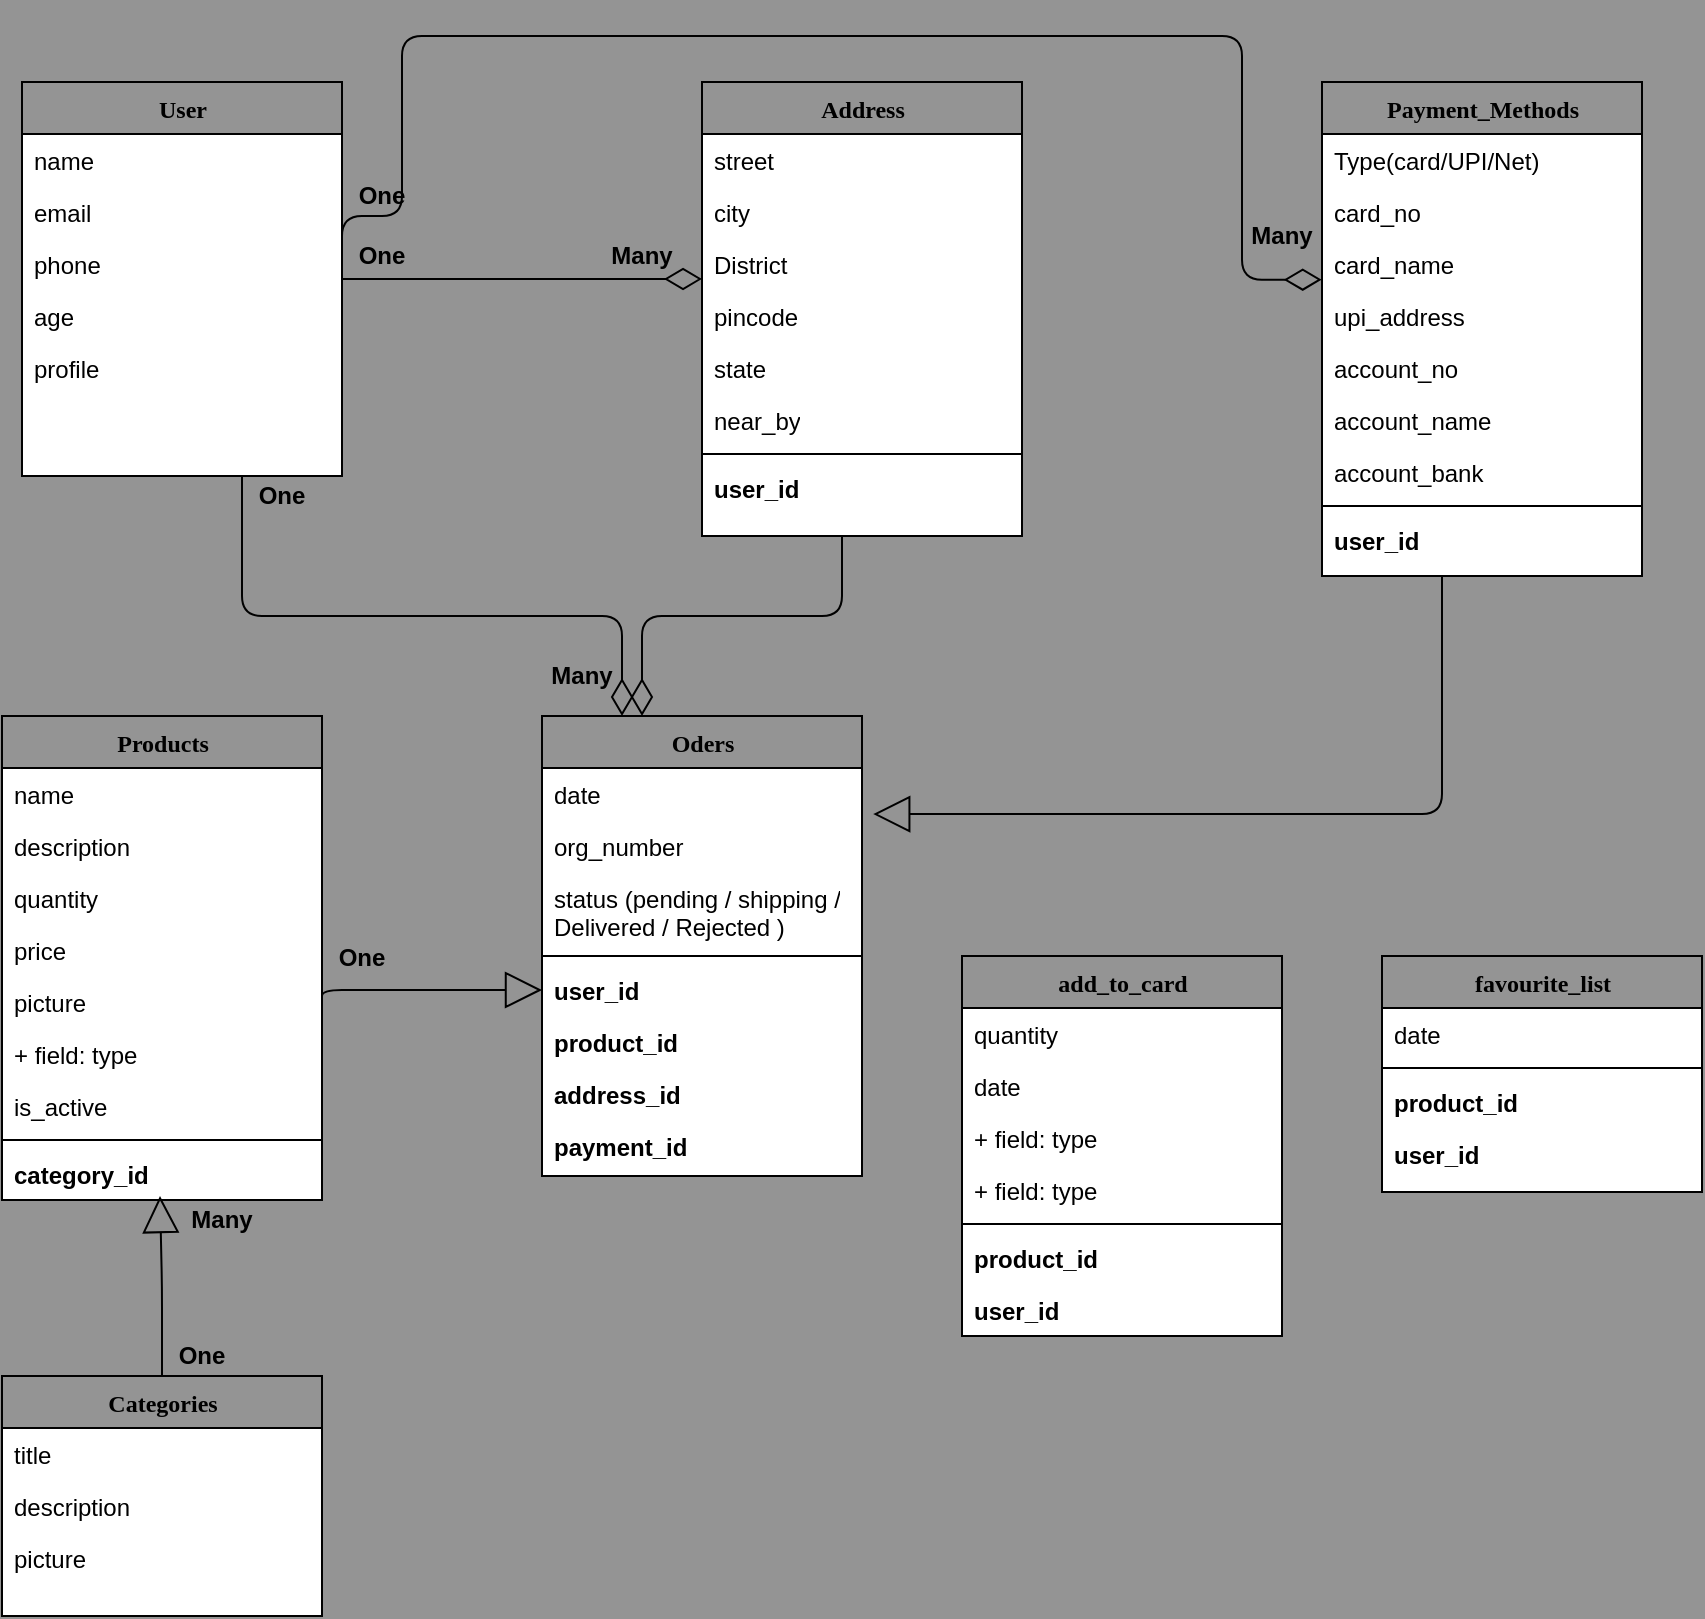 <mxfile version="13.1.3">
    <diagram name="Page-1" id="9f46799a-70d6-7492-0946-bef42562c5a5">
        <mxGraphModel dx="564" dy="535" grid="1" gridSize="10" guides="1" tooltips="1" connect="1" arrows="1" fold="1" page="1" pageScale="1" pageWidth="1100" pageHeight="850" background="#949494" math="0" shadow="0">
            <root>
                <mxCell id="0"/>
                <mxCell id="1" parent="0"/>
                <mxCell id="78961159f06e98e8-124" style="edgeStyle=orthogonalEdgeStyle;html=1;labelBackgroundColor=none;startFill=0;startSize=8;endArrow=diamondThin;endFill=0;endSize=16;fontFamily=Verdana;fontSize=12;fontColor=#000000;" parent="1" source="78961159f06e98e8-17" edge="1">
                    <mxGeometry relative="1" as="geometry">
                        <Array as="points">
                            <mxPoint x="200" y="350"/>
                            <mxPoint x="390" y="350"/>
                        </Array>
                        <mxPoint x="390" y="400" as="targetPoint"/>
                    </mxGeometry>
                </mxCell>
                <mxCell id="78961159f06e98e8-17" value="User" style="swimlane;html=1;fontStyle=1;align=center;verticalAlign=top;childLayout=stackLayout;horizontal=1;startSize=26;horizontalStack=0;resizeParent=1;resizeLast=0;collapsible=1;marginBottom=0;swimlaneFillColor=#ffffff;rounded=0;shadow=0;comic=0;labelBackgroundColor=none;strokeWidth=1;fillColor=none;fontFamily=Verdana;fontSize=12;fontColor=#000000;" parent="1" vertex="1">
                    <mxGeometry x="90" y="83" width="160" height="197" as="geometry"/>
                </mxCell>
                <mxCell id="78961159f06e98e8-21" value="name" style="text;html=1;strokeColor=none;fillColor=none;align=left;verticalAlign=top;spacingLeft=4;spacingRight=4;whiteSpace=wrap;overflow=hidden;rotatable=0;points=[[0,0.5],[1,0.5]];portConstraint=eastwest;fontColor=#000000;" parent="78961159f06e98e8-17" vertex="1">
                    <mxGeometry y="26" width="160" height="26" as="geometry"/>
                </mxCell>
                <mxCell id="78961159f06e98e8-23" value="email" style="text;html=1;strokeColor=none;fillColor=none;align=left;verticalAlign=top;spacingLeft=4;spacingRight=4;whiteSpace=wrap;overflow=hidden;rotatable=0;points=[[0,0.5],[1,0.5]];portConstraint=eastwest;fontColor=#000000;" parent="78961159f06e98e8-17" vertex="1">
                    <mxGeometry y="52" width="160" height="26" as="geometry"/>
                </mxCell>
                <mxCell id="78961159f06e98e8-25" value="phone" style="text;html=1;strokeColor=none;fillColor=none;align=left;verticalAlign=top;spacingLeft=4;spacingRight=4;whiteSpace=wrap;overflow=hidden;rotatable=0;points=[[0,0.5],[1,0.5]];portConstraint=eastwest;fontColor=#000000;" parent="78961159f06e98e8-17" vertex="1">
                    <mxGeometry y="78" width="160" height="26" as="geometry"/>
                </mxCell>
                <mxCell id="78961159f06e98e8-26" value="age" style="text;html=1;strokeColor=none;fillColor=none;align=left;verticalAlign=top;spacingLeft=4;spacingRight=4;whiteSpace=wrap;overflow=hidden;rotatable=0;points=[[0,0.5],[1,0.5]];portConstraint=eastwest;fontColor=#000000;" parent="78961159f06e98e8-17" vertex="1">
                    <mxGeometry y="104" width="160" height="26" as="geometry"/>
                </mxCell>
                <mxCell id="78961159f06e98e8-24" value="profile" style="text;html=1;strokeColor=none;fillColor=none;align=left;verticalAlign=top;spacingLeft=4;spacingRight=4;whiteSpace=wrap;overflow=hidden;rotatable=0;points=[[0,0.5],[1,0.5]];portConstraint=eastwest;fontColor=#000000;" parent="78961159f06e98e8-17" vertex="1">
                    <mxGeometry y="130" width="160" height="26" as="geometry"/>
                </mxCell>
                <mxCell id="78961159f06e98e8-30" value="Address" style="swimlane;html=1;fontStyle=1;align=center;verticalAlign=top;childLayout=stackLayout;horizontal=1;startSize=26;horizontalStack=0;resizeParent=1;resizeLast=0;collapsible=1;marginBottom=0;swimlaneFillColor=#ffffff;rounded=0;shadow=0;comic=0;labelBackgroundColor=none;strokeWidth=1;fillColor=none;fontFamily=Verdana;fontSize=12;fontColor=#000000;" parent="1" vertex="1">
                    <mxGeometry x="430" y="83" width="160" height="227" as="geometry"/>
                </mxCell>
                <mxCell id="78961159f06e98e8-31" value="street" style="text;html=1;strokeColor=none;fillColor=none;align=left;verticalAlign=top;spacingLeft=4;spacingRight=4;whiteSpace=wrap;overflow=hidden;rotatable=0;points=[[0,0.5],[1,0.5]];portConstraint=eastwest;fontColor=#000000;" parent="78961159f06e98e8-30" vertex="1">
                    <mxGeometry y="26" width="160" height="26" as="geometry"/>
                </mxCell>
                <mxCell id="78961159f06e98e8-32" value="city" style="text;html=1;strokeColor=none;fillColor=none;align=left;verticalAlign=top;spacingLeft=4;spacingRight=4;whiteSpace=wrap;overflow=hidden;rotatable=0;points=[[0,0.5],[1,0.5]];portConstraint=eastwest;fontColor=#000000;" parent="78961159f06e98e8-30" vertex="1">
                    <mxGeometry y="52" width="160" height="26" as="geometry"/>
                </mxCell>
                <mxCell id="78961159f06e98e8-33" value="District" style="text;html=1;strokeColor=none;fillColor=none;align=left;verticalAlign=top;spacingLeft=4;spacingRight=4;whiteSpace=wrap;overflow=hidden;rotatable=0;points=[[0,0.5],[1,0.5]];portConstraint=eastwest;fontColor=#000000;" parent="78961159f06e98e8-30" vertex="1">
                    <mxGeometry y="78" width="160" height="26" as="geometry"/>
                </mxCell>
                <mxCell id="78961159f06e98e8-34" value="pincode" style="text;html=1;strokeColor=none;fillColor=none;align=left;verticalAlign=top;spacingLeft=4;spacingRight=4;whiteSpace=wrap;overflow=hidden;rotatable=0;points=[[0,0.5],[1,0.5]];portConstraint=eastwest;fontColor=#000000;" parent="78961159f06e98e8-30" vertex="1">
                    <mxGeometry y="104" width="160" height="26" as="geometry"/>
                </mxCell>
                <mxCell id="78961159f06e98e8-36" value="state" style="text;html=1;strokeColor=none;fillColor=none;align=left;verticalAlign=top;spacingLeft=4;spacingRight=4;whiteSpace=wrap;overflow=hidden;rotatable=0;points=[[0,0.5],[1,0.5]];portConstraint=eastwest;fontColor=#000000;" parent="78961159f06e98e8-30" vertex="1">
                    <mxGeometry y="130" width="160" height="26" as="geometry"/>
                </mxCell>
                <mxCell id="78961159f06e98e8-37" value="near_by" style="text;html=1;strokeColor=none;fillColor=none;align=left;verticalAlign=top;spacingLeft=4;spacingRight=4;whiteSpace=wrap;overflow=hidden;rotatable=0;points=[[0,0.5],[1,0.5]];portConstraint=eastwest;fontColor=#000000;" parent="78961159f06e98e8-30" vertex="1">
                    <mxGeometry y="156" width="160" height="26" as="geometry"/>
                </mxCell>
                <mxCell id="78961159f06e98e8-38" value="" style="line;html=1;strokeWidth=1;fillColor=none;align=left;verticalAlign=middle;spacingTop=-1;spacingLeft=3;spacingRight=3;rotatable=0;labelPosition=right;points=[];portConstraint=eastwest;fontColor=#000000;" parent="78961159f06e98e8-30" vertex="1">
                    <mxGeometry y="182" width="160" height="8" as="geometry"/>
                </mxCell>
                <mxCell id="78961159f06e98e8-39" value="&lt;b&gt;user_id&lt;/b&gt;" style="text;html=1;strokeColor=none;fillColor=none;align=left;verticalAlign=top;spacingLeft=4;spacingRight=4;whiteSpace=wrap;overflow=hidden;rotatable=0;points=[[0,0.5],[1,0.5]];portConstraint=eastwest;fontColor=#000000;" parent="78961159f06e98e8-30" vertex="1">
                    <mxGeometry y="190" width="160" height="26" as="geometry"/>
                </mxCell>
                <mxCell id="78961159f06e98e8-43" value="Payment_Methods" style="swimlane;html=1;fontStyle=1;align=center;verticalAlign=top;childLayout=stackLayout;horizontal=1;startSize=26;horizontalStack=0;resizeParent=1;resizeLast=0;collapsible=1;marginBottom=0;swimlaneFillColor=#ffffff;rounded=0;shadow=0;comic=0;labelBackgroundColor=none;strokeWidth=1;fillColor=none;fontFamily=Verdana;fontSize=12;fontColor=#000000;" parent="1" vertex="1">
                    <mxGeometry x="740" y="83" width="160" height="247" as="geometry"/>
                </mxCell>
                <mxCell id="78961159f06e98e8-44" value="Type(card/UPI/Net)" style="text;html=1;strokeColor=none;fillColor=none;align=left;verticalAlign=top;spacingLeft=4;spacingRight=4;whiteSpace=wrap;overflow=hidden;rotatable=0;points=[[0,0.5],[1,0.5]];portConstraint=eastwest;fontColor=#000000;" parent="78961159f06e98e8-43" vertex="1">
                    <mxGeometry y="26" width="160" height="26" as="geometry"/>
                </mxCell>
                <mxCell id="78961159f06e98e8-49" value="card_no" style="text;html=1;strokeColor=none;fillColor=none;align=left;verticalAlign=top;spacingLeft=4;spacingRight=4;whiteSpace=wrap;overflow=hidden;rotatable=0;points=[[0,0.5],[1,0.5]];portConstraint=eastwest;fontColor=#000000;" parent="78961159f06e98e8-43" vertex="1">
                    <mxGeometry y="52" width="160" height="26" as="geometry"/>
                </mxCell>
                <mxCell id="78961159f06e98e8-50" value="card_name" style="text;html=1;strokeColor=none;fillColor=none;align=left;verticalAlign=top;spacingLeft=4;spacingRight=4;whiteSpace=wrap;overflow=hidden;rotatable=0;points=[[0,0.5],[1,0.5]];portConstraint=eastwest;fontColor=#000000;" parent="78961159f06e98e8-43" vertex="1">
                    <mxGeometry y="78" width="160" height="26" as="geometry"/>
                </mxCell>
                <mxCell id="Ho2LEJVXaOvYrUCbV65k-1" value="upi_address" style="text;html=1;strokeColor=none;fillColor=none;align=left;verticalAlign=top;spacingLeft=4;spacingRight=4;whiteSpace=wrap;overflow=hidden;rotatable=0;points=[[0,0.5],[1,0.5]];portConstraint=eastwest;fontColor=#000000;" parent="78961159f06e98e8-43" vertex="1">
                    <mxGeometry y="104" width="160" height="26" as="geometry"/>
                </mxCell>
                <mxCell id="Ho2LEJVXaOvYrUCbV65k-2" value="account_no" style="text;html=1;strokeColor=none;fillColor=none;align=left;verticalAlign=top;spacingLeft=4;spacingRight=4;whiteSpace=wrap;overflow=hidden;rotatable=0;points=[[0,0.5],[1,0.5]];portConstraint=eastwest;fontColor=#000000;" parent="78961159f06e98e8-43" vertex="1">
                    <mxGeometry y="130" width="160" height="26" as="geometry"/>
                </mxCell>
                <mxCell id="Ho2LEJVXaOvYrUCbV65k-3" value="account_name" style="text;html=1;strokeColor=none;fillColor=none;align=left;verticalAlign=top;spacingLeft=4;spacingRight=4;whiteSpace=wrap;overflow=hidden;rotatable=0;points=[[0,0.5],[1,0.5]];portConstraint=eastwest;fontColor=#000000;" parent="78961159f06e98e8-43" vertex="1">
                    <mxGeometry y="156" width="160" height="26" as="geometry"/>
                </mxCell>
                <mxCell id="78961159f06e98e8-45" value="account_bank" style="text;html=1;strokeColor=none;fillColor=none;align=left;verticalAlign=top;spacingLeft=4;spacingRight=4;whiteSpace=wrap;overflow=hidden;rotatable=0;points=[[0,0.5],[1,0.5]];portConstraint=eastwest;fontColor=#000000;" parent="78961159f06e98e8-43" vertex="1">
                    <mxGeometry y="182" width="160" height="26" as="geometry"/>
                </mxCell>
                <mxCell id="78961159f06e98e8-51" value="" style="line;html=1;strokeWidth=1;fillColor=none;align=left;verticalAlign=middle;spacingTop=-1;spacingLeft=3;spacingRight=3;rotatable=0;labelPosition=right;points=[];portConstraint=eastwest;fontColor=#000000;" parent="78961159f06e98e8-43" vertex="1">
                    <mxGeometry y="208" width="160" height="8" as="geometry"/>
                </mxCell>
                <mxCell id="78961159f06e98e8-52" value="&lt;b&gt;user_id&lt;/b&gt;" style="text;html=1;strokeColor=none;fillColor=none;align=left;verticalAlign=top;spacingLeft=4;spacingRight=4;whiteSpace=wrap;overflow=hidden;rotatable=0;points=[[0,0.5],[1,0.5]];portConstraint=eastwest;fontColor=#000000;" parent="78961159f06e98e8-43" vertex="1">
                    <mxGeometry y="216" width="160" height="26" as="geometry"/>
                </mxCell>
                <mxCell id="78961159f06e98e8-126" style="edgeStyle=orthogonalEdgeStyle;html=1;labelBackgroundColor=none;startFill=0;startSize=8;endArrow=block;endFill=0;endSize=16;fontFamily=Verdana;fontSize=12;entryX=1.035;entryY=-0.115;entryDx=0;entryDy=0;entryPerimeter=0;fontColor=#000000;" parent="1" target="Ho2LEJVXaOvYrUCbV65k-18" edge="1">
                    <mxGeometry relative="1" as="geometry">
                        <Array as="points">
                            <mxPoint x="800" y="449"/>
                        </Array>
                        <mxPoint x="800" y="330" as="sourcePoint"/>
                    </mxGeometry>
                </mxCell>
                <mxCell id="78961159f06e98e8-121" style="edgeStyle=elbowEdgeStyle;html=1;labelBackgroundColor=none;startFill=0;startSize=8;endArrow=diamondThin;endFill=0;endSize=16;fontFamily=Verdana;fontSize=12;elbow=vertical;fontColor=#000000;" parent="1" source="78961159f06e98e8-17" target="78961159f06e98e8-30" edge="1">
                    <mxGeometry relative="1" as="geometry">
                        <mxPoint x="250" y="259.882" as="sourcePoint"/>
                    </mxGeometry>
                </mxCell>
                <mxCell id="Ho2LEJVXaOvYrUCbV65k-5" style="edgeStyle=orthogonalEdgeStyle;html=1;labelBackgroundColor=none;startFill=0;startSize=8;endArrow=diamondThin;endFill=0;endSize=16;fontFamily=Verdana;fontSize=12;entryX=-0.001;entryY=-0.198;entryDx=0;entryDy=0;entryPerimeter=0;exitX=1;exitY=0.5;exitDx=0;exitDy=0;fontColor=#000000;" parent="1" source="78961159f06e98e8-25" target="Ho2LEJVXaOvYrUCbV65k-1" edge="1">
                    <mxGeometry relative="1" as="geometry">
                        <Array as="points">
                            <mxPoint x="250" y="150"/>
                            <mxPoint x="280" y="150"/>
                            <mxPoint x="280" y="60"/>
                            <mxPoint x="700" y="60"/>
                            <mxPoint x="700" y="182"/>
                        </Array>
                        <mxPoint x="300" y="170" as="sourcePoint"/>
                        <mxPoint x="710" y="112" as="targetPoint"/>
                    </mxGeometry>
                </mxCell>
                <mxCell id="78961159f06e98e8-56" value="Products" style="swimlane;html=1;fontStyle=1;align=center;verticalAlign=top;childLayout=stackLayout;horizontal=1;startSize=26;horizontalStack=0;resizeParent=1;resizeLast=0;collapsible=1;marginBottom=0;swimlaneFillColor=#ffffff;rounded=0;shadow=0;comic=0;labelBackgroundColor=none;strokeWidth=1;fillColor=none;fontFamily=Verdana;fontSize=12;fontColor=#000000;" parent="1" vertex="1">
                    <mxGeometry x="80" y="400" width="160" height="242" as="geometry"/>
                </mxCell>
                <mxCell id="78961159f06e98e8-57" value="name" style="text;html=1;strokeColor=none;fillColor=none;align=left;verticalAlign=top;spacingLeft=4;spacingRight=4;whiteSpace=wrap;overflow=hidden;rotatable=0;points=[[0,0.5],[1,0.5]];portConstraint=eastwest;fontColor=#000000;" parent="78961159f06e98e8-56" vertex="1">
                    <mxGeometry y="26" width="160" height="26" as="geometry"/>
                </mxCell>
                <mxCell id="78961159f06e98e8-58" value="description" style="text;html=1;strokeColor=none;fillColor=none;align=left;verticalAlign=top;spacingLeft=4;spacingRight=4;whiteSpace=wrap;overflow=hidden;rotatable=0;points=[[0,0.5],[1,0.5]];portConstraint=eastwest;fontColor=#000000;" parent="78961159f06e98e8-56" vertex="1">
                    <mxGeometry y="52" width="160" height="26" as="geometry"/>
                </mxCell>
                <mxCell id="78961159f06e98e8-59" value="quantity" style="text;html=1;strokeColor=none;fillColor=none;align=left;verticalAlign=top;spacingLeft=4;spacingRight=4;whiteSpace=wrap;overflow=hidden;rotatable=0;points=[[0,0.5],[1,0.5]];portConstraint=eastwest;fontColor=#000000;" parent="78961159f06e98e8-56" vertex="1">
                    <mxGeometry y="78" width="160" height="26" as="geometry"/>
                </mxCell>
                <mxCell id="78961159f06e98e8-60" value="price" style="text;html=1;strokeColor=none;fillColor=none;align=left;verticalAlign=top;spacingLeft=4;spacingRight=4;whiteSpace=wrap;overflow=hidden;rotatable=0;points=[[0,0.5],[1,0.5]];portConstraint=eastwest;fontColor=#000000;" parent="78961159f06e98e8-56" vertex="1">
                    <mxGeometry y="104" width="160" height="26" as="geometry"/>
                </mxCell>
                <mxCell id="78961159f06e98e8-61" value="picture" style="text;html=1;strokeColor=none;fillColor=none;align=left;verticalAlign=top;spacingLeft=4;spacingRight=4;whiteSpace=wrap;overflow=hidden;rotatable=0;points=[[0,0.5],[1,0.5]];portConstraint=eastwest;fontColor=#000000;" parent="78961159f06e98e8-56" vertex="1">
                    <mxGeometry y="130" width="160" height="26" as="geometry"/>
                </mxCell>
                <mxCell id="78961159f06e98e8-62" value="+ field: type" style="text;html=1;strokeColor=none;fillColor=none;align=left;verticalAlign=top;spacingLeft=4;spacingRight=4;whiteSpace=wrap;overflow=hidden;rotatable=0;points=[[0,0.5],[1,0.5]];portConstraint=eastwest;fontColor=#000000;" parent="78961159f06e98e8-56" vertex="1">
                    <mxGeometry y="156" width="160" height="26" as="geometry"/>
                </mxCell>
                <mxCell id="78961159f06e98e8-63" value="is_active" style="text;html=1;strokeColor=none;fillColor=none;align=left;verticalAlign=top;spacingLeft=4;spacingRight=4;whiteSpace=wrap;overflow=hidden;rotatable=0;points=[[0,0.5],[1,0.5]];portConstraint=eastwest;fontColor=#000000;" parent="78961159f06e98e8-56" vertex="1">
                    <mxGeometry y="182" width="160" height="26" as="geometry"/>
                </mxCell>
                <mxCell id="78961159f06e98e8-64" value="" style="line;html=1;strokeWidth=1;fillColor=none;align=left;verticalAlign=middle;spacingTop=-1;spacingLeft=3;spacingRight=3;rotatable=0;labelPosition=right;points=[];portConstraint=eastwest;fontColor=#000000;" parent="78961159f06e98e8-56" vertex="1">
                    <mxGeometry y="208" width="160" height="8" as="geometry"/>
                </mxCell>
                <mxCell id="78961159f06e98e8-68" value="&lt;b&gt;category_id&lt;/b&gt;" style="text;html=1;strokeColor=none;fillColor=none;align=left;verticalAlign=top;spacingLeft=4;spacingRight=4;whiteSpace=wrap;overflow=hidden;rotatable=0;points=[[0,0.5],[1,0.5]];portConstraint=eastwest;fontColor=#000000;" parent="78961159f06e98e8-56" vertex="1">
                    <mxGeometry y="216" width="160" height="26" as="geometry"/>
                </mxCell>
                <mxCell id="Ho2LEJVXaOvYrUCbV65k-6" value="Categories" style="swimlane;html=1;fontStyle=1;align=center;verticalAlign=top;childLayout=stackLayout;horizontal=1;startSize=26;horizontalStack=0;resizeParent=1;resizeLast=0;collapsible=1;marginBottom=0;swimlaneFillColor=#ffffff;rounded=0;shadow=0;comic=0;labelBackgroundColor=none;strokeWidth=1;fillColor=none;fontFamily=Verdana;fontSize=12;fontColor=#000000;" parent="1" vertex="1">
                    <mxGeometry x="80" y="730" width="160" height="120" as="geometry"/>
                </mxCell>
                <mxCell id="Ho2LEJVXaOvYrUCbV65k-7" value="title" style="text;html=1;strokeColor=none;fillColor=none;align=left;verticalAlign=top;spacingLeft=4;spacingRight=4;whiteSpace=wrap;overflow=hidden;rotatable=0;points=[[0,0.5],[1,0.5]];portConstraint=eastwest;fontColor=#000000;" parent="Ho2LEJVXaOvYrUCbV65k-6" vertex="1">
                    <mxGeometry y="26" width="160" height="26" as="geometry"/>
                </mxCell>
                <mxCell id="Ho2LEJVXaOvYrUCbV65k-8" value="description" style="text;html=1;strokeColor=none;fillColor=none;align=left;verticalAlign=top;spacingLeft=4;spacingRight=4;whiteSpace=wrap;overflow=hidden;rotatable=0;points=[[0,0.5],[1,0.5]];portConstraint=eastwest;fontColor=#000000;" parent="Ho2LEJVXaOvYrUCbV65k-6" vertex="1">
                    <mxGeometry y="52" width="160" height="26" as="geometry"/>
                </mxCell>
                <mxCell id="Ho2LEJVXaOvYrUCbV65k-9" value="picture" style="text;html=1;strokeColor=none;fillColor=none;align=left;verticalAlign=top;spacingLeft=4;spacingRight=4;whiteSpace=wrap;overflow=hidden;rotatable=0;points=[[0,0.5],[1,0.5]];portConstraint=eastwest;fontColor=#000000;" parent="Ho2LEJVXaOvYrUCbV65k-6" vertex="1">
                    <mxGeometry y="78" width="160" height="26" as="geometry"/>
                </mxCell>
                <mxCell id="Ho2LEJVXaOvYrUCbV65k-16" style="edgeStyle=orthogonalEdgeStyle;html=1;labelBackgroundColor=none;startFill=0;startSize=8;endArrow=block;endFill=0;endSize=16;fontFamily=Verdana;fontSize=12;exitX=0.5;exitY=0;exitDx=0;exitDy=0;fontColor=#000000;" parent="1" source="Ho2LEJVXaOvYrUCbV65k-6" edge="1">
                    <mxGeometry relative="1" as="geometry">
                        <mxPoint x="159.29" y="719" as="sourcePoint"/>
                        <mxPoint x="159" y="640" as="targetPoint"/>
                    </mxGeometry>
                </mxCell>
                <mxCell id="78961159f06e98e8-69" value="Oders" style="swimlane;html=1;fontStyle=1;align=center;verticalAlign=top;childLayout=stackLayout;horizontal=1;startSize=26;horizontalStack=0;resizeParent=1;resizeLast=0;collapsible=1;marginBottom=0;swimlaneFillColor=#ffffff;rounded=0;shadow=0;comic=0;labelBackgroundColor=none;strokeWidth=1;fillColor=none;fontFamily=Verdana;fontSize=12;fontColor=#000000;" parent="1" vertex="1">
                    <mxGeometry x="350" y="400" width="160" height="230" as="geometry"/>
                </mxCell>
                <mxCell id="78961159f06e98e8-70" value="date" style="text;html=1;strokeColor=none;fillColor=none;align=left;verticalAlign=top;spacingLeft=4;spacingRight=4;whiteSpace=wrap;overflow=hidden;rotatable=0;points=[[0,0.5],[1,0.5]];portConstraint=eastwest;fontColor=#000000;" parent="78961159f06e98e8-69" vertex="1">
                    <mxGeometry y="26" width="160" height="26" as="geometry"/>
                </mxCell>
                <mxCell id="Ho2LEJVXaOvYrUCbV65k-18" value="org_number" style="text;html=1;strokeColor=none;fillColor=none;align=left;verticalAlign=top;spacingLeft=4;spacingRight=4;whiteSpace=wrap;overflow=hidden;rotatable=0;points=[[0,0.5],[1,0.5]];portConstraint=eastwest;fontColor=#000000;" parent="78961159f06e98e8-69" vertex="1">
                    <mxGeometry y="52" width="160" height="26" as="geometry"/>
                </mxCell>
                <mxCell id="78961159f06e98e8-72" value="status (pending / shipping /&lt;br&gt;Delivered / Rejected )" style="text;html=1;strokeColor=none;fillColor=none;align=left;verticalAlign=top;spacingLeft=4;spacingRight=4;whiteSpace=wrap;overflow=hidden;rotatable=0;points=[[0,0.5],[1,0.5]];portConstraint=eastwest;fontColor=#000000;" parent="78961159f06e98e8-69" vertex="1">
                    <mxGeometry y="78" width="160" height="38" as="geometry"/>
                </mxCell>
                <mxCell id="78961159f06e98e8-77" value="" style="line;html=1;strokeWidth=1;fillColor=none;align=left;verticalAlign=middle;spacingTop=-1;spacingLeft=3;spacingRight=3;rotatable=0;labelPosition=right;points=[];portConstraint=eastwest;fontColor=#000000;" parent="78961159f06e98e8-69" vertex="1">
                    <mxGeometry y="116" width="160" height="8" as="geometry"/>
                </mxCell>
                <mxCell id="78961159f06e98e8-78" value="&lt;b&gt;user_id&lt;/b&gt;" style="text;html=1;strokeColor=none;fillColor=none;align=left;verticalAlign=top;spacingLeft=4;spacingRight=4;whiteSpace=wrap;overflow=hidden;rotatable=0;points=[[0,0.5],[1,0.5]];portConstraint=eastwest;fontColor=#000000;" parent="78961159f06e98e8-69" vertex="1">
                    <mxGeometry y="124" width="160" height="26" as="geometry"/>
                </mxCell>
                <mxCell id="78961159f06e98e8-79" value="&lt;b&gt;product_id&lt;/b&gt;" style="text;html=1;strokeColor=none;fillColor=none;align=left;verticalAlign=top;spacingLeft=4;spacingRight=4;whiteSpace=wrap;overflow=hidden;rotatable=0;points=[[0,0.5],[1,0.5]];portConstraint=eastwest;fontColor=#000000;" parent="78961159f06e98e8-69" vertex="1">
                    <mxGeometry y="150" width="160" height="26" as="geometry"/>
                </mxCell>
                <mxCell id="78961159f06e98e8-80" value="&lt;b&gt;address_id&lt;/b&gt;" style="text;html=1;strokeColor=none;fillColor=none;align=left;verticalAlign=top;spacingLeft=4;spacingRight=4;whiteSpace=wrap;overflow=hidden;rotatable=0;points=[[0,0.5],[1,0.5]];portConstraint=eastwest;fontColor=#000000;" parent="78961159f06e98e8-69" vertex="1">
                    <mxGeometry y="176" width="160" height="26" as="geometry"/>
                </mxCell>
                <mxCell id="78961159f06e98e8-81" value="&lt;b&gt;payment_id&lt;/b&gt;" style="text;html=1;strokeColor=none;fillColor=none;align=left;verticalAlign=top;spacingLeft=4;spacingRight=4;whiteSpace=wrap;overflow=hidden;rotatable=0;points=[[0,0.5],[1,0.5]];portConstraint=eastwest;fontColor=#000000;" parent="78961159f06e98e8-69" vertex="1">
                    <mxGeometry y="202" width="160" height="26" as="geometry"/>
                </mxCell>
                <mxCell id="Ho2LEJVXaOvYrUCbV65k-19" style="edgeStyle=orthogonalEdgeStyle;html=1;labelBackgroundColor=none;startFill=0;startSize=8;endArrow=block;endFill=0;endSize=16;fontFamily=Verdana;fontSize=12;entryX=0;entryY=0.5;entryDx=0;entryDy=0;exitX=1;exitY=0.5;exitDx=0;exitDy=0;fontColor=#000000;" parent="1" source="78961159f06e98e8-61" target="78961159f06e98e8-78" edge="1">
                    <mxGeometry relative="1" as="geometry">
                        <mxPoint x="260" y="580" as="sourcePoint"/>
                        <mxPoint x="320" y="520" as="targetPoint"/>
                        <Array as="points">
                            <mxPoint x="240" y="537"/>
                        </Array>
                    </mxGeometry>
                </mxCell>
                <mxCell id="Ho2LEJVXaOvYrUCbV65k-21" style="edgeStyle=orthogonalEdgeStyle;html=1;labelBackgroundColor=none;startFill=0;startSize=8;endArrow=diamondThin;endFill=0;endSize=16;fontFamily=Verdana;fontSize=12;fontColor=#000000;" parent="1" edge="1">
                    <mxGeometry relative="1" as="geometry">
                        <Array as="points">
                            <mxPoint x="500" y="320"/>
                            <mxPoint x="500" y="350"/>
                            <mxPoint x="400" y="350"/>
                        </Array>
                        <mxPoint x="500" y="310" as="sourcePoint"/>
                        <mxPoint x="400" y="400" as="targetPoint"/>
                    </mxGeometry>
                </mxCell>
                <mxCell id="EIUCFNBGAgmWn75ykEnV-1" value="&lt;b&gt;One&lt;/b&gt;" style="text;html=1;strokeColor=none;fillColor=none;align=center;verticalAlign=middle;whiteSpace=wrap;rounded=0;fontColor=#000000;" parent="1" vertex="1">
                    <mxGeometry x="250" y="160" width="40" height="20" as="geometry"/>
                </mxCell>
                <mxCell id="EIUCFNBGAgmWn75ykEnV-6" value="&lt;b&gt;Many&lt;/b&gt;" style="text;html=1;strokeColor=none;fillColor=none;align=center;verticalAlign=middle;whiteSpace=wrap;rounded=0;fontColor=#000000;" parent="1" vertex="1">
                    <mxGeometry x="380" y="160" width="40" height="20" as="geometry"/>
                </mxCell>
                <mxCell id="EIUCFNBGAgmWn75ykEnV-7" value="&lt;b&gt;One&lt;/b&gt;" style="text;html=1;strokeColor=none;fillColor=none;align=center;verticalAlign=middle;whiteSpace=wrap;rounded=0;fontColor=#000000;" parent="1" vertex="1">
                    <mxGeometry x="250" y="130" width="40" height="20" as="geometry"/>
                </mxCell>
                <mxCell id="EIUCFNBGAgmWn75ykEnV-8" value="&lt;b&gt;Many&lt;/b&gt;" style="text;html=1;strokeColor=none;fillColor=none;align=center;verticalAlign=middle;whiteSpace=wrap;rounded=0;fontColor=#000000;" parent="1" vertex="1">
                    <mxGeometry x="700" y="150" width="40" height="20" as="geometry"/>
                </mxCell>
                <mxCell id="EIUCFNBGAgmWn75ykEnV-9" value="&lt;b&gt;One&lt;/b&gt;" style="text;html=1;strokeColor=none;fillColor=none;align=center;verticalAlign=middle;whiteSpace=wrap;rounded=0;fontColor=#000000;" parent="1" vertex="1">
                    <mxGeometry x="200" y="280" width="40" height="20" as="geometry"/>
                </mxCell>
                <mxCell id="EIUCFNBGAgmWn75ykEnV-10" value="&lt;b&gt;Many&lt;/b&gt;" style="text;html=1;strokeColor=none;fillColor=none;align=center;verticalAlign=middle;whiteSpace=wrap;rounded=0;fontColor=#000000;" parent="1" vertex="1">
                    <mxGeometry x="350" y="370" width="40" height="20" as="geometry"/>
                </mxCell>
                <mxCell id="78961159f06e98e8-95" value="add_to_card" style="swimlane;html=1;fontStyle=1;align=center;verticalAlign=top;childLayout=stackLayout;horizontal=1;startSize=26;horizontalStack=0;resizeParent=1;resizeLast=0;collapsible=1;marginBottom=0;swimlaneFillColor=#ffffff;rounded=0;shadow=0;comic=0;labelBackgroundColor=none;strokeWidth=1;fillColor=none;fontFamily=Verdana;fontSize=12;fontColor=#000000;" parent="1" vertex="1">
                    <mxGeometry x="560" y="520" width="160" height="190" as="geometry"/>
                </mxCell>
                <mxCell id="78961159f06e98e8-96" value="quantity" style="text;html=1;strokeColor=none;fillColor=none;align=left;verticalAlign=top;spacingLeft=4;spacingRight=4;whiteSpace=wrap;overflow=hidden;rotatable=0;points=[[0,0.5],[1,0.5]];portConstraint=eastwest;fontColor=#000000;" parent="78961159f06e98e8-95" vertex="1">
                    <mxGeometry y="26" width="160" height="26" as="geometry"/>
                </mxCell>
                <mxCell id="78961159f06e98e8-97" value="date" style="text;html=1;strokeColor=none;fillColor=none;align=left;verticalAlign=top;spacingLeft=4;spacingRight=4;whiteSpace=wrap;overflow=hidden;rotatable=0;points=[[0,0.5],[1,0.5]];portConstraint=eastwest;fontColor=#000000;" parent="78961159f06e98e8-95" vertex="1">
                    <mxGeometry y="52" width="160" height="26" as="geometry"/>
                </mxCell>
                <mxCell id="78961159f06e98e8-98" value="+ field: type" style="text;html=1;strokeColor=none;fillColor=none;align=left;verticalAlign=top;spacingLeft=4;spacingRight=4;whiteSpace=wrap;overflow=hidden;rotatable=0;points=[[0,0.5],[1,0.5]];portConstraint=eastwest;fontColor=#000000;" parent="78961159f06e98e8-95" vertex="1">
                    <mxGeometry y="78" width="160" height="26" as="geometry"/>
                </mxCell>
                <mxCell id="78961159f06e98e8-102" value="+ field: type" style="text;html=1;strokeColor=none;fillColor=none;align=left;verticalAlign=top;spacingLeft=4;spacingRight=4;whiteSpace=wrap;overflow=hidden;rotatable=0;points=[[0,0.5],[1,0.5]];portConstraint=eastwest;fontColor=#000000;" parent="78961159f06e98e8-95" vertex="1">
                    <mxGeometry y="104" width="160" height="26" as="geometry"/>
                </mxCell>
                <mxCell id="78961159f06e98e8-103" value="" style="line;html=1;strokeWidth=1;fillColor=none;align=left;verticalAlign=middle;spacingTop=-1;spacingLeft=3;spacingRight=3;rotatable=0;labelPosition=right;points=[];portConstraint=eastwest;fontColor=#000000;" parent="78961159f06e98e8-95" vertex="1">
                    <mxGeometry y="130" width="160" height="8" as="geometry"/>
                </mxCell>
                <mxCell id="78961159f06e98e8-104" value="&lt;b&gt;product_id&lt;/b&gt;" style="text;html=1;strokeColor=none;fillColor=none;align=left;verticalAlign=top;spacingLeft=4;spacingRight=4;whiteSpace=wrap;overflow=hidden;rotatable=0;points=[[0,0.5],[1,0.5]];portConstraint=eastwest;fontColor=#000000;" parent="78961159f06e98e8-95" vertex="1">
                    <mxGeometry y="138" width="160" height="26" as="geometry"/>
                </mxCell>
                <mxCell id="Ho2LEJVXaOvYrUCbV65k-32" value="&lt;b&gt;user_id&lt;/b&gt;" style="text;html=1;strokeColor=none;fillColor=none;align=left;verticalAlign=top;spacingLeft=4;spacingRight=4;whiteSpace=wrap;overflow=hidden;rotatable=0;points=[[0,0.5],[1,0.5]];portConstraint=eastwest;fontColor=#000000;" parent="78961159f06e98e8-95" vertex="1">
                    <mxGeometry y="164" width="160" height="26" as="geometry"/>
                </mxCell>
                <mxCell id="Ho2LEJVXaOvYrUCbV65k-33" value="favourite_list" style="swimlane;html=1;fontStyle=1;align=center;verticalAlign=top;childLayout=stackLayout;horizontal=1;startSize=26;horizontalStack=0;resizeParent=1;resizeLast=0;collapsible=1;marginBottom=0;swimlaneFillColor=#ffffff;rounded=0;shadow=0;comic=0;labelBackgroundColor=none;strokeWidth=1;fillColor=none;fontFamily=Verdana;fontSize=12;fontColor=#000000;" parent="1" vertex="1">
                    <mxGeometry x="770" y="520" width="160" height="118" as="geometry"/>
                </mxCell>
                <mxCell id="Ho2LEJVXaOvYrUCbV65k-37" value="date" style="text;html=1;strokeColor=none;fillColor=none;align=left;verticalAlign=top;spacingLeft=4;spacingRight=4;whiteSpace=wrap;overflow=hidden;rotatable=0;points=[[0,0.5],[1,0.5]];portConstraint=eastwest;fontColor=#000000;" parent="Ho2LEJVXaOvYrUCbV65k-33" vertex="1">
                    <mxGeometry y="26" width="160" height="26" as="geometry"/>
                </mxCell>
                <mxCell id="Ho2LEJVXaOvYrUCbV65k-38" value="" style="line;html=1;strokeWidth=1;fillColor=none;align=left;verticalAlign=middle;spacingTop=-1;spacingLeft=3;spacingRight=3;rotatable=0;labelPosition=right;points=[];portConstraint=eastwest;fontColor=#000000;" parent="Ho2LEJVXaOvYrUCbV65k-33" vertex="1">
                    <mxGeometry y="52" width="160" height="8" as="geometry"/>
                </mxCell>
                <mxCell id="Ho2LEJVXaOvYrUCbV65k-39" value="&lt;b&gt;product_id&lt;/b&gt;" style="text;html=1;strokeColor=none;fillColor=none;align=left;verticalAlign=top;spacingLeft=4;spacingRight=4;whiteSpace=wrap;overflow=hidden;rotatable=0;points=[[0,0.5],[1,0.5]];portConstraint=eastwest;fontColor=#000000;" parent="Ho2LEJVXaOvYrUCbV65k-33" vertex="1">
                    <mxGeometry y="60" width="160" height="26" as="geometry"/>
                </mxCell>
                <mxCell id="Ho2LEJVXaOvYrUCbV65k-40" value="&lt;b&gt;user_id&lt;/b&gt;" style="text;html=1;strokeColor=none;fillColor=none;align=left;verticalAlign=top;spacingLeft=4;spacingRight=4;whiteSpace=wrap;overflow=hidden;rotatable=0;points=[[0,0.5],[1,0.5]];portConstraint=eastwest;fontColor=#000000;" parent="Ho2LEJVXaOvYrUCbV65k-33" vertex="1">
                    <mxGeometry y="86" width="160" height="26" as="geometry"/>
                </mxCell>
                <mxCell id="tqo8OeYm2lXLBUow1Wao-1" value="&lt;b&gt;One&lt;/b&gt;" style="text;html=1;strokeColor=none;fillColor=none;align=center;verticalAlign=middle;whiteSpace=wrap;rounded=0;fontColor=#000000;" parent="1" vertex="1">
                    <mxGeometry x="160" y="710" width="40" height="20" as="geometry"/>
                </mxCell>
                <mxCell id="tqo8OeYm2lXLBUow1Wao-2" value="&lt;b&gt;Many&lt;/b&gt;" style="text;html=1;strokeColor=none;fillColor=none;align=center;verticalAlign=middle;whiteSpace=wrap;rounded=0;fontColor=#000000;" parent="1" vertex="1">
                    <mxGeometry x="170" y="642" width="40" height="20" as="geometry"/>
                </mxCell>
                <mxCell id="tqo8OeYm2lXLBUow1Wao-3" value="&lt;b&gt;One&lt;/b&gt;" style="text;html=1;strokeColor=none;fillColor=none;align=center;verticalAlign=middle;whiteSpace=wrap;rounded=0;fontColor=#000000;" parent="1" vertex="1">
                    <mxGeometry x="240" y="511" width="40" height="20" as="geometry"/>
                </mxCell>
            </root>
        </mxGraphModel>
    </diagram>
</mxfile>